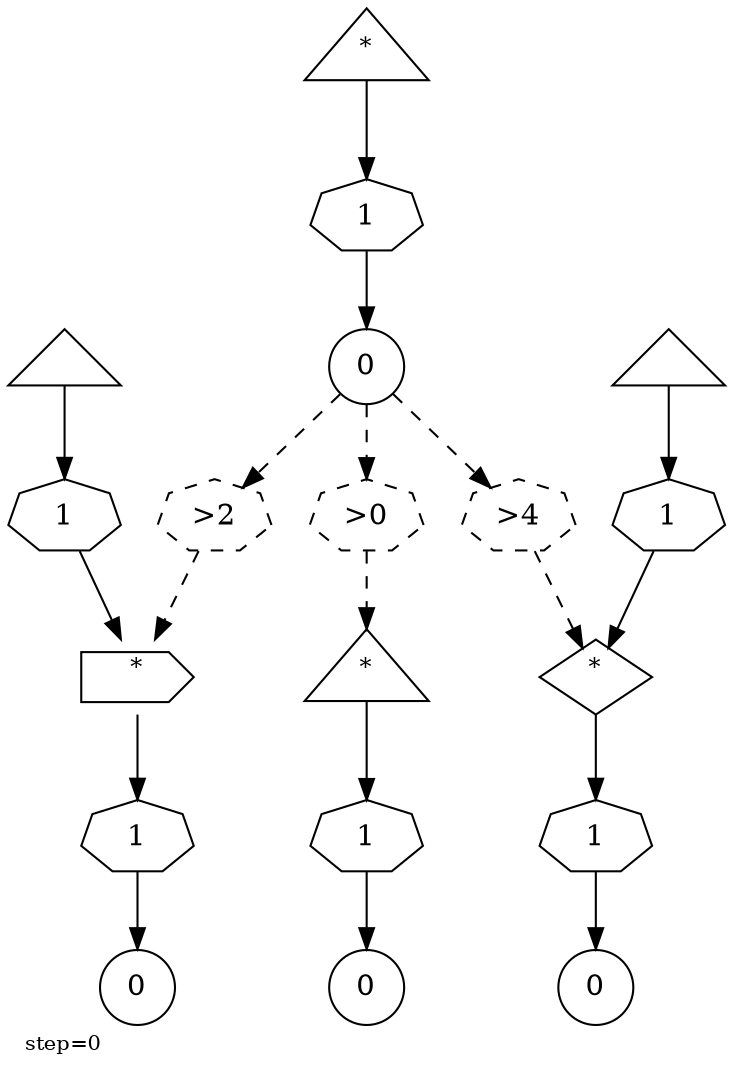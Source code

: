 digraph {
  graph  [labelloc=bottom,labeljust=left,fontsize="10",label="step=0"];
  "284" [shape=triangle,peripheries="1",label=<<SUP>*</SUP>>,labelfontcolor=black,color=black];
  "285" [shape=triangle,peripheries="1",label=<<SUP>*</SUP>>,labelfontcolor=black,color=black];
  "286" [shape=circle,peripheries="1",label=<0>,labelfontcolor=black,color=black];
  "288" [shape=circle,peripheries="1",label=<0>,labelfontcolor=black,color=black];
  "291" [shape=cds,peripheries="1",label=<<SUP>*</SUP>>,labelfontcolor=black,color=black];
  "292" [shape=circle,peripheries="1",label=<0>,labelfontcolor=black,color=black];
  "295" [shape=diamond,peripheries="1",label=<<SUP>*</SUP>>,labelfontcolor=black,color=black];
  "296" [shape=circle,peripheries="1",label=<0>,labelfontcolor=black,color=black];
  "299" [shape=triangle,peripheries="1",label="",labelfontcolor=black,color=black];
  "301" [shape=triangle,peripheries="1",label="",labelfontcolor=black,color=black];
  "287" [label=<1>,peripheries="1",color=black,shape=septagon];
  "285" -> "287" [color=black];
  "287" -> "286" [color=black];
  "289" [label=<1>,peripheries="1",color=black,shape=septagon];
  "284" -> "289" [color=black];
  "289" -> "288" [color=black];
  "293" [label=<1>,peripheries="1",color=black,shape=septagon];
  "291" -> "293" [color=black];
  "293" -> "292" [color=black];
  "297" [label=<1>,peripheries="1",color=black,shape=septagon];
  "295" -> "297" [color=black];
  "297" -> "296" [color=black];
  "300" [label=<1>,peripheries="1",color=black,shape=septagon];
  "299" -> "300" [color=black];
  "300" -> "295" [color=black];
  "302" [label=<1>,peripheries="1",color=black,shape=septagon];
  "301" -> "302" [color=black];
  "302" -> "291" [color=black];
  "290" [label=<&gt;0>,peripheries="1",color=black,style=dashed,shape=septagon];
  "286" -> "290" [style=dashed,color=black];
  "290" -> "284" [style=dashed,color=black];
  "294" [label=<&gt;2>,peripheries="1",color=black,style=dashed,shape=septagon];
  "286" -> "294" [style=dashed,color=black];
  "294" -> "291" [style=dashed,color=black];
  "298" [label=<&gt;4>,peripheries="1",color=black,style=dashed,shape=septagon];
  "286" -> "298" [style=dashed,color=black];
  "298" -> "295" [style=dashed,color=black];
}